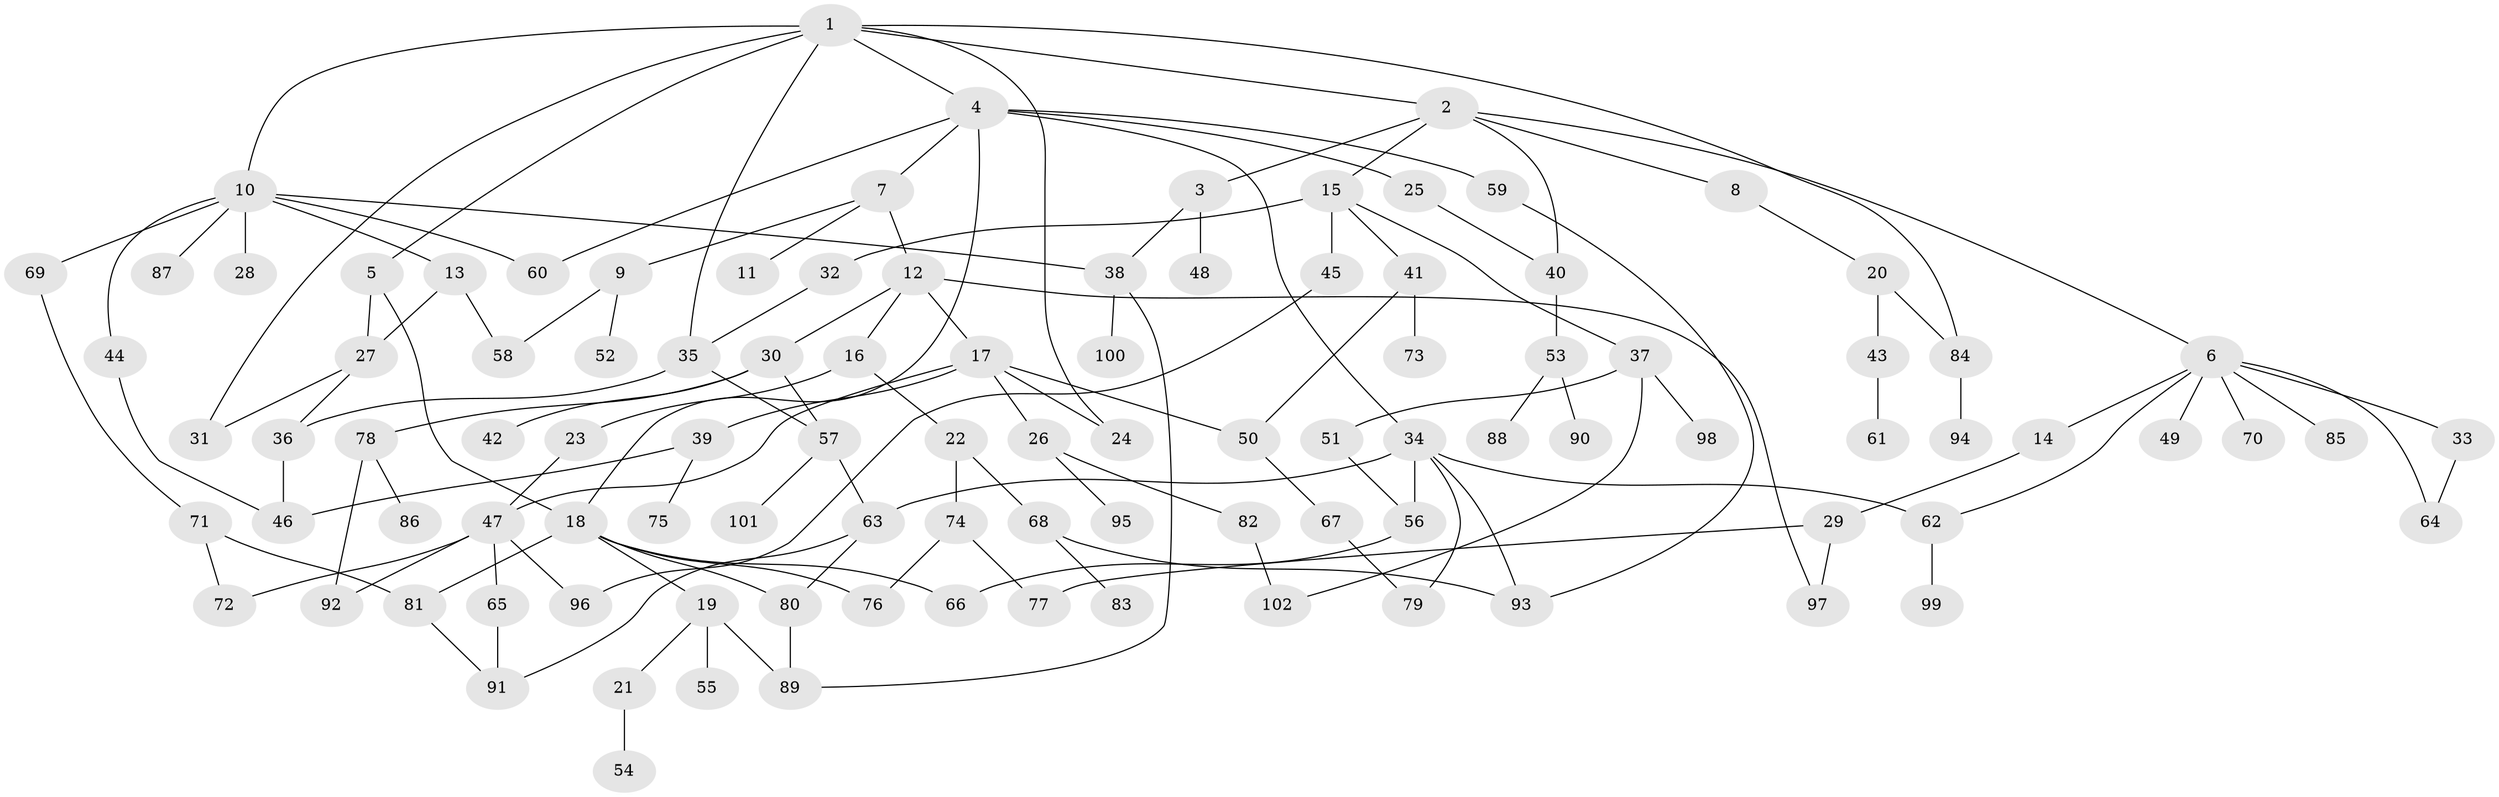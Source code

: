 // coarse degree distribution, {11: 0.03333333333333333, 8: 0.03333333333333333, 9: 0.03333333333333333, 3: 0.23333333333333334, 2: 0.3, 14: 0.03333333333333333, 4: 0.06666666666666667, 6: 0.03333333333333333, 1: 0.23333333333333334}
// Generated by graph-tools (version 1.1) at 2025/16/03/04/25 18:16:48]
// undirected, 102 vertices, 138 edges
graph export_dot {
graph [start="1"]
  node [color=gray90,style=filled];
  1;
  2;
  3;
  4;
  5;
  6;
  7;
  8;
  9;
  10;
  11;
  12;
  13;
  14;
  15;
  16;
  17;
  18;
  19;
  20;
  21;
  22;
  23;
  24;
  25;
  26;
  27;
  28;
  29;
  30;
  31;
  32;
  33;
  34;
  35;
  36;
  37;
  38;
  39;
  40;
  41;
  42;
  43;
  44;
  45;
  46;
  47;
  48;
  49;
  50;
  51;
  52;
  53;
  54;
  55;
  56;
  57;
  58;
  59;
  60;
  61;
  62;
  63;
  64;
  65;
  66;
  67;
  68;
  69;
  70;
  71;
  72;
  73;
  74;
  75;
  76;
  77;
  78;
  79;
  80;
  81;
  82;
  83;
  84;
  85;
  86;
  87;
  88;
  89;
  90;
  91;
  92;
  93;
  94;
  95;
  96;
  97;
  98;
  99;
  100;
  101;
  102;
  1 -- 2;
  1 -- 4;
  1 -- 5;
  1 -- 10;
  1 -- 24;
  1 -- 31;
  1 -- 35;
  1 -- 84;
  2 -- 3;
  2 -- 6;
  2 -- 8;
  2 -- 15;
  2 -- 40;
  3 -- 38;
  3 -- 48;
  4 -- 7;
  4 -- 25;
  4 -- 34;
  4 -- 59;
  4 -- 60;
  4 -- 18;
  5 -- 18;
  5 -- 27;
  6 -- 14;
  6 -- 33;
  6 -- 49;
  6 -- 62;
  6 -- 64;
  6 -- 70;
  6 -- 85;
  7 -- 9;
  7 -- 11;
  7 -- 12;
  8 -- 20;
  9 -- 52;
  9 -- 58;
  10 -- 13;
  10 -- 28;
  10 -- 44;
  10 -- 69;
  10 -- 87;
  10 -- 38;
  10 -- 60;
  12 -- 16;
  12 -- 17;
  12 -- 30;
  12 -- 97;
  13 -- 27;
  13 -- 58;
  14 -- 29;
  15 -- 32;
  15 -- 37;
  15 -- 41;
  15 -- 45;
  16 -- 22;
  16 -- 23;
  17 -- 26;
  17 -- 39;
  17 -- 24;
  17 -- 47;
  17 -- 50;
  18 -- 19;
  18 -- 80;
  18 -- 81;
  18 -- 76;
  18 -- 66;
  19 -- 21;
  19 -- 55;
  19 -- 89;
  20 -- 43;
  20 -- 84;
  21 -- 54;
  22 -- 68;
  22 -- 74;
  23 -- 47;
  25 -- 40;
  26 -- 82;
  26 -- 95;
  27 -- 36;
  27 -- 31;
  29 -- 77;
  29 -- 97;
  30 -- 42;
  30 -- 57;
  30 -- 78;
  32 -- 35;
  33 -- 64;
  34 -- 56;
  34 -- 63;
  34 -- 79;
  34 -- 93;
  34 -- 62;
  35 -- 36;
  35 -- 57;
  36 -- 46;
  37 -- 51;
  37 -- 98;
  37 -- 102;
  38 -- 100;
  38 -- 89;
  39 -- 46;
  39 -- 75;
  40 -- 53;
  41 -- 50;
  41 -- 73;
  43 -- 61;
  44 -- 46;
  45 -- 96;
  47 -- 65;
  47 -- 72;
  47 -- 92;
  47 -- 96;
  50 -- 67;
  51 -- 56;
  53 -- 88;
  53 -- 90;
  56 -- 66;
  57 -- 63;
  57 -- 101;
  59 -- 93;
  62 -- 99;
  63 -- 91;
  63 -- 80;
  65 -- 91;
  67 -- 79;
  68 -- 83;
  68 -- 93;
  69 -- 71;
  71 -- 81;
  71 -- 72;
  74 -- 76;
  74 -- 77;
  78 -- 86;
  78 -- 92;
  80 -- 89;
  81 -- 91;
  82 -- 102;
  84 -- 94;
}
